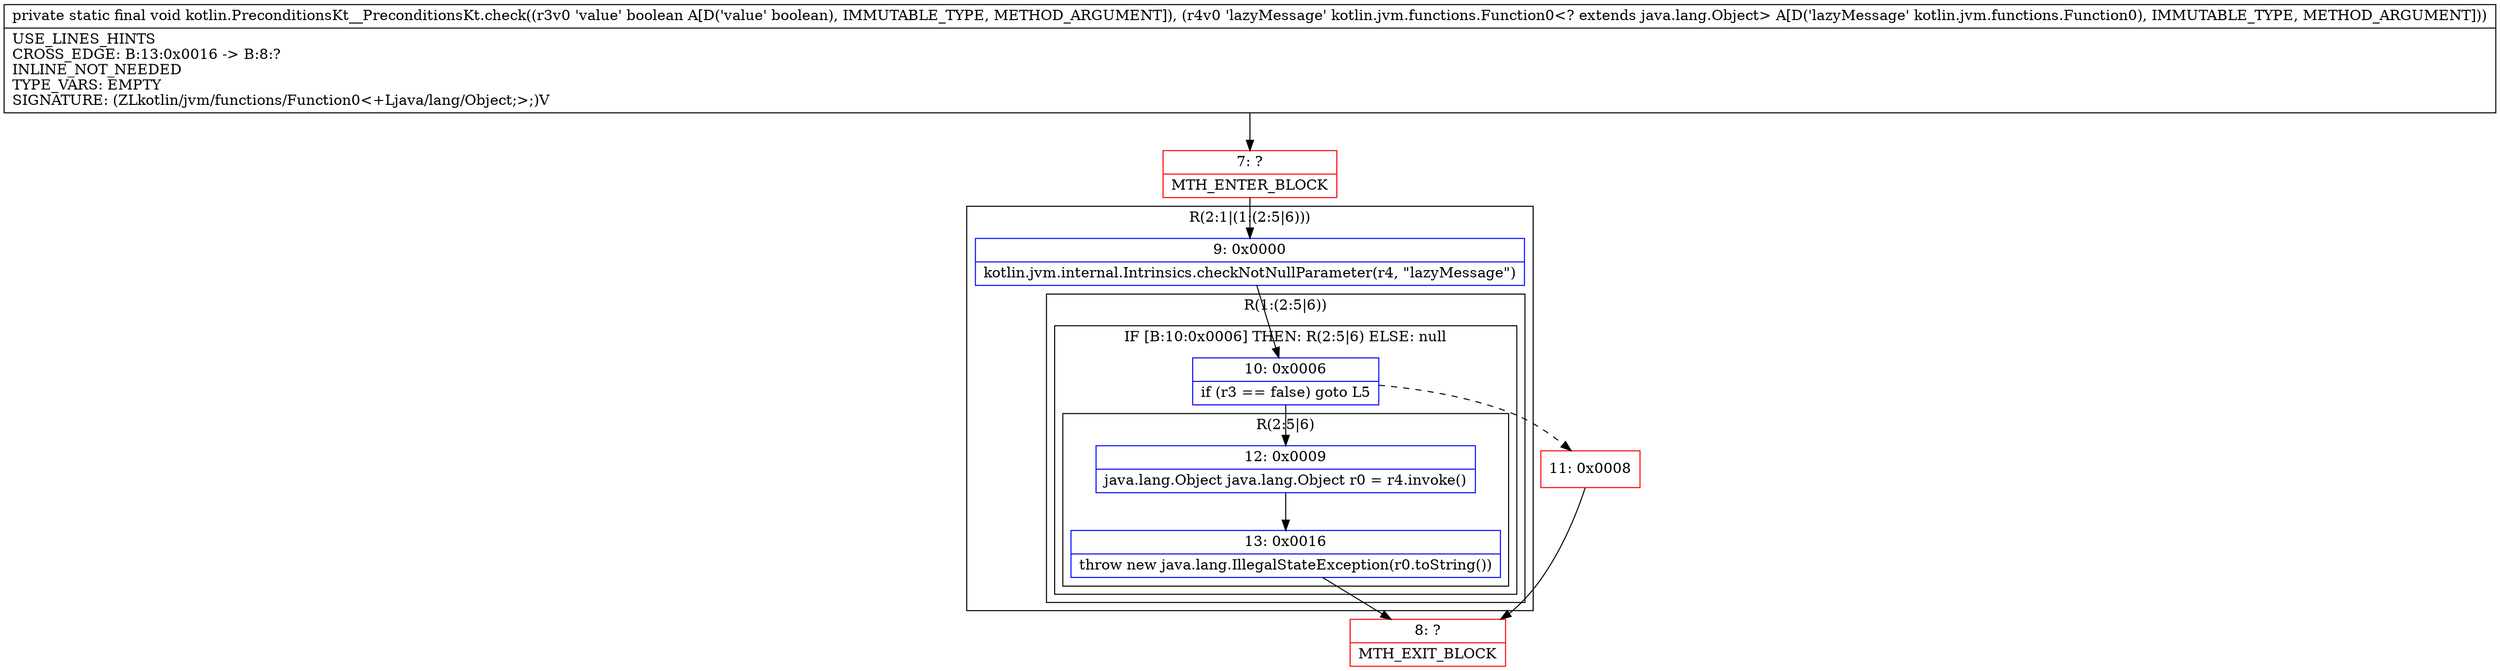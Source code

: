 digraph "CFG forkotlin.PreconditionsKt__PreconditionsKt.check(ZLkotlin\/jvm\/functions\/Function0;)V" {
subgraph cluster_Region_1727129498 {
label = "R(2:1|(1:(2:5|6)))";
node [shape=record,color=blue];
Node_9 [shape=record,label="{9\:\ 0x0000|kotlin.jvm.internal.Intrinsics.checkNotNullParameter(r4, \"lazyMessage\")\l}"];
subgraph cluster_Region_434274870 {
label = "R(1:(2:5|6))";
node [shape=record,color=blue];
subgraph cluster_IfRegion_477348049 {
label = "IF [B:10:0x0006] THEN: R(2:5|6) ELSE: null";
node [shape=record,color=blue];
Node_10 [shape=record,label="{10\:\ 0x0006|if (r3 == false) goto L5\l}"];
subgraph cluster_Region_646287874 {
label = "R(2:5|6)";
node [shape=record,color=blue];
Node_12 [shape=record,label="{12\:\ 0x0009|java.lang.Object java.lang.Object r0 = r4.invoke()\l}"];
Node_13 [shape=record,label="{13\:\ 0x0016|throw new java.lang.IllegalStateException(r0.toString())\l}"];
}
}
}
}
Node_7 [shape=record,color=red,label="{7\:\ ?|MTH_ENTER_BLOCK\l}"];
Node_11 [shape=record,color=red,label="{11\:\ 0x0008}"];
Node_8 [shape=record,color=red,label="{8\:\ ?|MTH_EXIT_BLOCK\l}"];
MethodNode[shape=record,label="{private static final void kotlin.PreconditionsKt__PreconditionsKt.check((r3v0 'value' boolean A[D('value' boolean), IMMUTABLE_TYPE, METHOD_ARGUMENT]), (r4v0 'lazyMessage' kotlin.jvm.functions.Function0\<? extends java.lang.Object\> A[D('lazyMessage' kotlin.jvm.functions.Function0), IMMUTABLE_TYPE, METHOD_ARGUMENT]))  | USE_LINES_HINTS\lCROSS_EDGE: B:13:0x0016 \-\> B:8:?\lINLINE_NOT_NEEDED\lTYPE_VARS: EMPTY\lSIGNATURE: (ZLkotlin\/jvm\/functions\/Function0\<+Ljava\/lang\/Object;\>;)V\l}"];
MethodNode -> Node_7;Node_9 -> Node_10;
Node_10 -> Node_11[style=dashed];
Node_10 -> Node_12;
Node_12 -> Node_13;
Node_13 -> Node_8;
Node_7 -> Node_9;
Node_11 -> Node_8;
}

